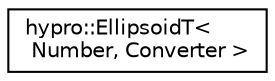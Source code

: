 digraph "Graphical Class Hierarchy"
{
  edge [fontname="Helvetica",fontsize="10",labelfontname="Helvetica",labelfontsize="10"];
  node [fontname="Helvetica",fontsize="10",shape=record];
  rankdir="LR";
  Node0 [label="hypro::EllipsoidT\<\l Number, Converter \>",height=0.2,width=0.4,color="black", fillcolor="white", style="filled",URL="$classhypro_1_1EllipsoidT.html",tooltip="Class for ellipsoids. "];
}
